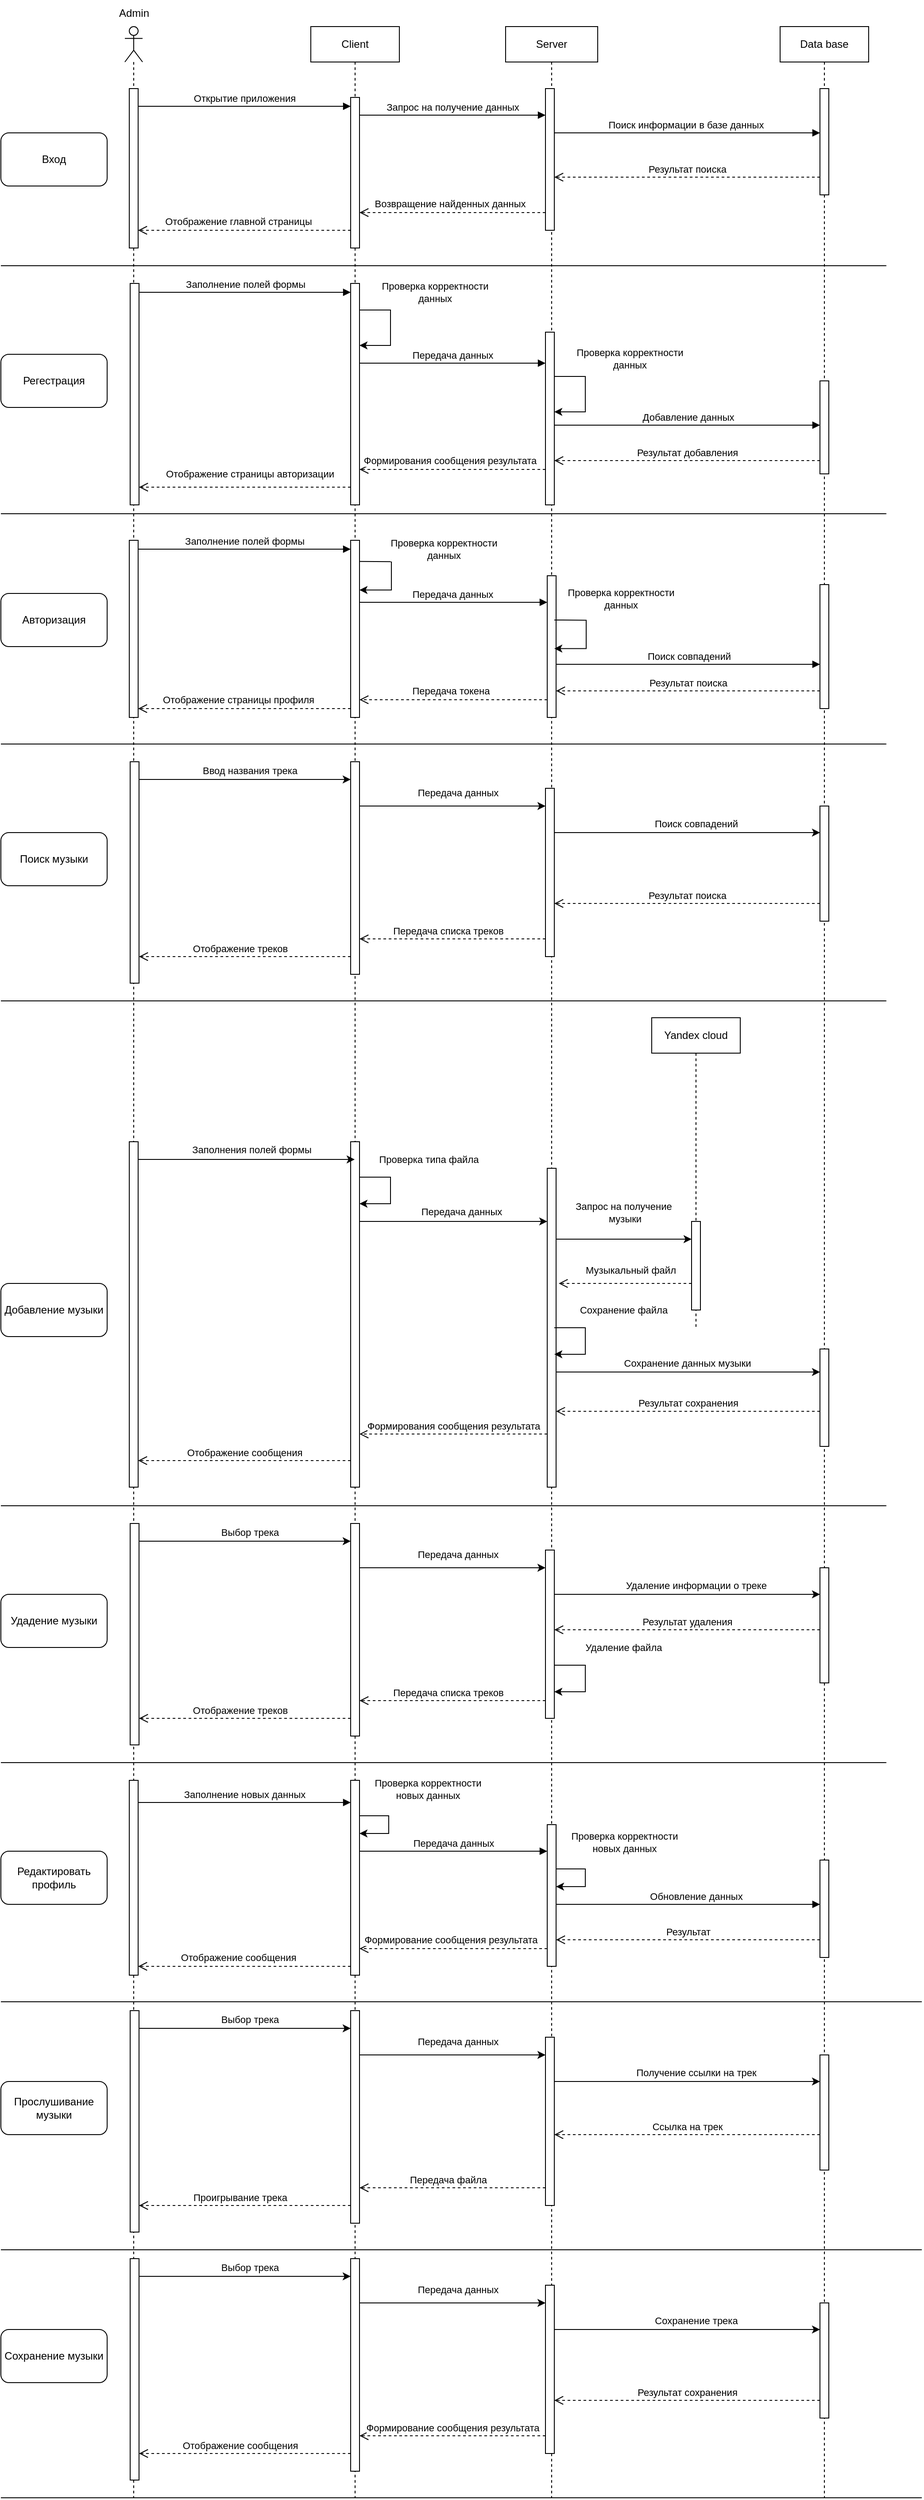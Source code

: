<mxfile version="20.8.16" type="device"><diagram name="Страница 1" id="5cgWI-AKjSR6WEVIEyTg"><mxGraphModel dx="1431" dy="548" grid="1" gridSize="10" guides="1" tooltips="1" connect="1" arrows="1" fold="1" page="1" pageScale="1" pageWidth="827" pageHeight="1169" math="0" shadow="0"><root><mxCell id="0"/><mxCell id="1" parent="0"/><mxCell id="LwIrjRCApL9v2w9D1j-i-1" value="" style="shape=umlLifeline;perimeter=lifelinePerimeter;whiteSpace=wrap;html=1;container=1;dropTarget=0;collapsible=0;recursiveResize=0;outlineConnect=0;portConstraint=eastwest;newEdgeStyle={&quot;edgeStyle&quot;:&quot;elbowEdgeStyle&quot;,&quot;elbow&quot;:&quot;vertical&quot;,&quot;curved&quot;:0,&quot;rounded&quot;:0};participant=umlActor;" parent="1" vertex="1"><mxGeometry x="100" y="50" width="20" height="2790" as="geometry"/></mxCell><mxCell id="LwIrjRCApL9v2w9D1j-i-22" value="" style="html=1;points=[];perimeter=orthogonalPerimeter;outlineConnect=0;targetShapes=umlLifeline;portConstraint=eastwest;newEdgeStyle={&quot;edgeStyle&quot;:&quot;elbowEdgeStyle&quot;,&quot;elbow&quot;:&quot;vertical&quot;,&quot;curved&quot;:0,&quot;rounded&quot;:0};" parent="LwIrjRCApL9v2w9D1j-i-1" vertex="1"><mxGeometry x="5" y="70" width="10" height="180" as="geometry"/></mxCell><mxCell id="LwIrjRCApL9v2w9D1j-i-48" value="" style="html=1;points=[];perimeter=orthogonalPerimeter;outlineConnect=0;targetShapes=umlLifeline;portConstraint=eastwest;newEdgeStyle={&quot;edgeStyle&quot;:&quot;elbowEdgeStyle&quot;,&quot;elbow&quot;:&quot;vertical&quot;,&quot;curved&quot;:0,&quot;rounded&quot;:0};" parent="LwIrjRCApL9v2w9D1j-i-1" vertex="1"><mxGeometry x="6" y="290" width="10" height="250" as="geometry"/></mxCell><mxCell id="LwIrjRCApL9v2w9D1j-i-81" value="" style="html=1;points=[];perimeter=orthogonalPerimeter;outlineConnect=0;targetShapes=umlLifeline;portConstraint=eastwest;newEdgeStyle={&quot;edgeStyle&quot;:&quot;elbowEdgeStyle&quot;,&quot;elbow&quot;:&quot;vertical&quot;,&quot;curved&quot;:0,&quot;rounded&quot;:0};" parent="LwIrjRCApL9v2w9D1j-i-1" vertex="1"><mxGeometry x="5" y="580" width="10" height="200" as="geometry"/></mxCell><mxCell id="LwIrjRCApL9v2w9D1j-i-102" value="" style="html=1;points=[];perimeter=orthogonalPerimeter;outlineConnect=0;targetShapes=umlLifeline;portConstraint=eastwest;newEdgeStyle={&quot;edgeStyle&quot;:&quot;elbowEdgeStyle&quot;,&quot;elbow&quot;:&quot;vertical&quot;,&quot;curved&quot;:0,&quot;rounded&quot;:0};" parent="LwIrjRCApL9v2w9D1j-i-1" vertex="1"><mxGeometry x="6" y="830" width="10" height="250" as="geometry"/></mxCell><mxCell id="LwIrjRCApL9v2w9D1j-i-127" value="" style="html=1;points=[];perimeter=orthogonalPerimeter;outlineConnect=0;targetShapes=umlLifeline;portConstraint=eastwest;newEdgeStyle={&quot;edgeStyle&quot;:&quot;elbowEdgeStyle&quot;,&quot;elbow&quot;:&quot;vertical&quot;,&quot;curved&quot;:0,&quot;rounded&quot;:0};" parent="LwIrjRCApL9v2w9D1j-i-1" vertex="1"><mxGeometry x="5" y="1259" width="10" height="390" as="geometry"/></mxCell><mxCell id="1o4HoQxD6UQ27O9ZSSSO-104" value="" style="html=1;points=[];perimeter=orthogonalPerimeter;outlineConnect=0;targetShapes=umlLifeline;portConstraint=eastwest;newEdgeStyle={&quot;edgeStyle&quot;:&quot;elbowEdgeStyle&quot;,&quot;elbow&quot;:&quot;vertical&quot;,&quot;curved&quot;:0,&quot;rounded&quot;:0};" parent="LwIrjRCApL9v2w9D1j-i-1" vertex="1"><mxGeometry x="5" y="1980" width="10" height="220" as="geometry"/></mxCell><mxCell id="LwIrjRCApL9v2w9D1j-i-4" value="Client" style="shape=umlLifeline;perimeter=lifelinePerimeter;whiteSpace=wrap;html=1;container=1;dropTarget=0;collapsible=0;recursiveResize=0;outlineConnect=0;portConstraint=eastwest;newEdgeStyle={&quot;edgeStyle&quot;:&quot;elbowEdgeStyle&quot;,&quot;elbow&quot;:&quot;vertical&quot;,&quot;curved&quot;:0,&quot;rounded&quot;:0};" parent="1" vertex="1"><mxGeometry x="310" y="50" width="100" height="2790" as="geometry"/></mxCell><mxCell id="LwIrjRCApL9v2w9D1j-i-23" value="" style="html=1;points=[];perimeter=orthogonalPerimeter;outlineConnect=0;targetShapes=umlLifeline;portConstraint=eastwest;newEdgeStyle={&quot;edgeStyle&quot;:&quot;elbowEdgeStyle&quot;,&quot;elbow&quot;:&quot;vertical&quot;,&quot;curved&quot;:0,&quot;rounded&quot;:0};" parent="LwIrjRCApL9v2w9D1j-i-4" vertex="1"><mxGeometry x="45" y="80" width="10" height="170" as="geometry"/></mxCell><mxCell id="LwIrjRCApL9v2w9D1j-i-49" value="" style="html=1;points=[];perimeter=orthogonalPerimeter;outlineConnect=0;targetShapes=umlLifeline;portConstraint=eastwest;newEdgeStyle={&quot;edgeStyle&quot;:&quot;elbowEdgeStyle&quot;,&quot;elbow&quot;:&quot;vertical&quot;,&quot;curved&quot;:0,&quot;rounded&quot;:0};" parent="LwIrjRCApL9v2w9D1j-i-4" vertex="1"><mxGeometry x="45" y="290" width="10" height="250" as="geometry"/></mxCell><mxCell id="LwIrjRCApL9v2w9D1j-i-82" value="" style="html=1;points=[];perimeter=orthogonalPerimeter;outlineConnect=0;targetShapes=umlLifeline;portConstraint=eastwest;newEdgeStyle={&quot;edgeStyle&quot;:&quot;elbowEdgeStyle&quot;,&quot;elbow&quot;:&quot;vertical&quot;,&quot;curved&quot;:0,&quot;rounded&quot;:0};" parent="LwIrjRCApL9v2w9D1j-i-4" vertex="1"><mxGeometry x="45" y="580" width="10" height="200" as="geometry"/></mxCell><mxCell id="LwIrjRCApL9v2w9D1j-i-103" value="" style="html=1;points=[];perimeter=orthogonalPerimeter;outlineConnect=0;targetShapes=umlLifeline;portConstraint=eastwest;newEdgeStyle={&quot;edgeStyle&quot;:&quot;elbowEdgeStyle&quot;,&quot;elbow&quot;:&quot;vertical&quot;,&quot;curved&quot;:0,&quot;rounded&quot;:0};" parent="LwIrjRCApL9v2w9D1j-i-4" vertex="1"><mxGeometry x="45" y="830" width="10" height="240" as="geometry"/></mxCell><mxCell id="LwIrjRCApL9v2w9D1j-i-128" value="" style="html=1;points=[];perimeter=orthogonalPerimeter;outlineConnect=0;targetShapes=umlLifeline;portConstraint=eastwest;newEdgeStyle={&quot;edgeStyle&quot;:&quot;elbowEdgeStyle&quot;,&quot;elbow&quot;:&quot;vertical&quot;,&quot;curved&quot;:0,&quot;rounded&quot;:0};" parent="LwIrjRCApL9v2w9D1j-i-4" vertex="1"><mxGeometry x="45" y="1259" width="10" height="390" as="geometry"/></mxCell><mxCell id="LwIrjRCApL9v2w9D1j-i-133" value="" style="endArrow=classic;html=1;rounded=0;" parent="LwIrjRCApL9v2w9D1j-i-4" edge="1"><mxGeometry width="50" height="50" relative="1" as="geometry"><mxPoint x="55" y="1299" as="sourcePoint"/><mxPoint x="55" y="1329" as="targetPoint"/><Array as="points"><mxPoint x="70" y="1299"/><mxPoint x="90" y="1299"/><mxPoint x="90" y="1329"/></Array></mxGeometry></mxCell><mxCell id="LwIrjRCApL9v2w9D1j-i-134" value="Проверка типа файла" style="edgeLabel;html=1;align=center;verticalAlign=middle;resizable=0;points=[];" parent="LwIrjRCApL9v2w9D1j-i-133" vertex="1" connectable="0"><mxGeometry x="0.383" y="-1" relative="1" as="geometry"><mxPoint x="47" y="-49" as="offset"/></mxGeometry></mxCell><mxCell id="1o4HoQxD6UQ27O9ZSSSO-116" value="" style="html=1;points=[];perimeter=orthogonalPerimeter;outlineConnect=0;targetShapes=umlLifeline;portConstraint=eastwest;newEdgeStyle={&quot;edgeStyle&quot;:&quot;elbowEdgeStyle&quot;,&quot;elbow&quot;:&quot;vertical&quot;,&quot;curved&quot;:0,&quot;rounded&quot;:0};" parent="LwIrjRCApL9v2w9D1j-i-4" vertex="1"><mxGeometry x="45" y="1980" width="10" height="220" as="geometry"/></mxCell><mxCell id="8n7rVCWaGa-zXfvb3QJq-6" value="" style="endArrow=classic;html=1;rounded=0;" parent="LwIrjRCApL9v2w9D1j-i-4" source="LwIrjRCApL9v2w9D1j-i-49" target="LwIrjRCApL9v2w9D1j-i-49" edge="1"><mxGeometry width="50" height="50" relative="1" as="geometry"><mxPoint x="50" y="380" as="sourcePoint"/><mxPoint x="100" y="330" as="targetPoint"/><Array as="points"><mxPoint x="70" y="320"/><mxPoint x="90" y="320"/><mxPoint x="90" y="360"/></Array></mxGeometry></mxCell><mxCell id="8n7rVCWaGa-zXfvb3QJq-7" value="Проверка корректности&lt;br style=&quot;border-color: var(--border-color);&quot;&gt;данных" style="edgeLabel;html=1;align=center;verticalAlign=middle;resizable=0;points=[];" parent="8n7rVCWaGa-zXfvb3QJq-6" vertex="1" connectable="0"><mxGeometry x="-0.528" y="1" relative="1" as="geometry"><mxPoint x="59" y="-19" as="offset"/></mxGeometry></mxCell><mxCell id="LwIrjRCApL9v2w9D1j-i-5" value="Server" style="shape=umlLifeline;perimeter=lifelinePerimeter;whiteSpace=wrap;html=1;container=1;dropTarget=0;collapsible=0;recursiveResize=0;outlineConnect=0;portConstraint=eastwest;newEdgeStyle={&quot;edgeStyle&quot;:&quot;elbowEdgeStyle&quot;,&quot;elbow&quot;:&quot;vertical&quot;,&quot;curved&quot;:0,&quot;rounded&quot;:0};" parent="1" vertex="1"><mxGeometry x="530" y="50" width="104" height="2790" as="geometry"/></mxCell><mxCell id="LwIrjRCApL9v2w9D1j-i-33" value="" style="html=1;points=[];perimeter=orthogonalPerimeter;outlineConnect=0;targetShapes=umlLifeline;portConstraint=eastwest;newEdgeStyle={&quot;edgeStyle&quot;:&quot;elbowEdgeStyle&quot;,&quot;elbow&quot;:&quot;vertical&quot;,&quot;curved&quot;:0,&quot;rounded&quot;:0};" parent="LwIrjRCApL9v2w9D1j-i-5" vertex="1"><mxGeometry x="45" y="70" width="10" height="160" as="geometry"/></mxCell><mxCell id="LwIrjRCApL9v2w9D1j-i-51" value="" style="html=1;points=[];perimeter=orthogonalPerimeter;outlineConnect=0;targetShapes=umlLifeline;portConstraint=eastwest;newEdgeStyle={&quot;edgeStyle&quot;:&quot;elbowEdgeStyle&quot;,&quot;elbow&quot;:&quot;vertical&quot;,&quot;curved&quot;:0,&quot;rounded&quot;:0};" parent="LwIrjRCApL9v2w9D1j-i-5" vertex="1"><mxGeometry x="45" y="345" width="10" height="195" as="geometry"/></mxCell><mxCell id="LwIrjRCApL9v2w9D1j-i-58" value="" style="endArrow=classic;html=1;rounded=0;" parent="LwIrjRCApL9v2w9D1j-i-5" source="LwIrjRCApL9v2w9D1j-i-51" edge="1"><mxGeometry width="50" height="50" relative="1" as="geometry"><mxPoint x="100" y="370" as="sourcePoint"/><mxPoint x="51.5" y="442.5" as="targetPoint"/></mxGeometry></mxCell><mxCell id="LwIrjRCApL9v2w9D1j-i-84" value="" style="html=1;points=[];perimeter=orthogonalPerimeter;outlineConnect=0;targetShapes=umlLifeline;portConstraint=eastwest;newEdgeStyle={&quot;edgeStyle&quot;:&quot;elbowEdgeStyle&quot;,&quot;elbow&quot;:&quot;vertical&quot;,&quot;curved&quot;:0,&quot;rounded&quot;:0};" parent="LwIrjRCApL9v2w9D1j-i-5" vertex="1"><mxGeometry x="47" y="620" width="10" height="160" as="geometry"/></mxCell><mxCell id="LwIrjRCApL9v2w9D1j-i-106" value="" style="html=1;points=[];perimeter=orthogonalPerimeter;outlineConnect=0;targetShapes=umlLifeline;portConstraint=eastwest;newEdgeStyle={&quot;edgeStyle&quot;:&quot;elbowEdgeStyle&quot;,&quot;elbow&quot;:&quot;vertical&quot;,&quot;curved&quot;:0,&quot;rounded&quot;:0};" parent="LwIrjRCApL9v2w9D1j-i-5" vertex="1"><mxGeometry x="45" y="860" width="10" height="190" as="geometry"/></mxCell><mxCell id="LwIrjRCApL9v2w9D1j-i-136" value="" style="html=1;points=[];perimeter=orthogonalPerimeter;outlineConnect=0;targetShapes=umlLifeline;portConstraint=eastwest;newEdgeStyle={&quot;edgeStyle&quot;:&quot;elbowEdgeStyle&quot;,&quot;elbow&quot;:&quot;vertical&quot;,&quot;curved&quot;:0,&quot;rounded&quot;:0};" parent="LwIrjRCApL9v2w9D1j-i-5" vertex="1"><mxGeometry x="47" y="1289" width="10" height="360" as="geometry"/></mxCell><mxCell id="1o4HoQxD6UQ27O9ZSSSO-117" value="" style="html=1;points=[];perimeter=orthogonalPerimeter;outlineConnect=0;targetShapes=umlLifeline;portConstraint=eastwest;newEdgeStyle={&quot;edgeStyle&quot;:&quot;elbowEdgeStyle&quot;,&quot;elbow&quot;:&quot;vertical&quot;,&quot;curved&quot;:0,&quot;rounded&quot;:0};" parent="LwIrjRCApL9v2w9D1j-i-5" vertex="1"><mxGeometry x="47" y="2030" width="10" height="160" as="geometry"/></mxCell><mxCell id="1o4HoQxD6UQ27O9ZSSSO-114" value="" style="endArrow=classic;html=1;rounded=0;" parent="LwIrjRCApL9v2w9D1j-i-5" edge="1"><mxGeometry width="50" height="50" relative="1" as="geometry"><mxPoint x="-165" y="2020" as="sourcePoint"/><mxPoint x="-165" y="2040" as="targetPoint"/><Array as="points"><mxPoint x="-132" y="2020"/><mxPoint x="-132" y="2030"/><mxPoint x="-132" y="2040"/></Array></mxGeometry></mxCell><mxCell id="1o4HoQxD6UQ27O9ZSSSO-115" value="Проверка корректности &lt;br&gt;новых данных" style="edgeLabel;html=1;align=center;verticalAlign=middle;resizable=0;points=[];" parent="1o4HoQxD6UQ27O9ZSSSO-114" connectable="0" vertex="1"><mxGeometry x="0.383" y="-1" relative="1" as="geometry"><mxPoint x="50" y="-49" as="offset"/></mxGeometry></mxCell><mxCell id="LwIrjRCApL9v2w9D1j-i-6" value="Admin" style="text;html=1;align=center;verticalAlign=middle;resizable=0;points=[];autosize=1;strokeColor=none;fillColor=none;" parent="1" vertex="1"><mxGeometry x="80" y="20" width="60" height="30" as="geometry"/></mxCell><mxCell id="LwIrjRCApL9v2w9D1j-i-9" value="&lt;span style=&quot;font-weight: normal;&quot;&gt;Data base&lt;/span&gt;" style="shape=umlLifeline;perimeter=lifelinePerimeter;whiteSpace=wrap;html=1;container=1;dropTarget=0;collapsible=0;recursiveResize=0;outlineConnect=0;portConstraint=eastwest;newEdgeStyle={&quot;edgeStyle&quot;:&quot;elbowEdgeStyle&quot;,&quot;elbow&quot;:&quot;vertical&quot;,&quot;curved&quot;:0,&quot;rounded&quot;:0};fontStyle=1" parent="1" vertex="1"><mxGeometry x="840" y="50" width="100" height="2790" as="geometry"/></mxCell><mxCell id="LwIrjRCApL9v2w9D1j-i-27" value="" style="html=1;points=[];perimeter=orthogonalPerimeter;outlineConnect=0;targetShapes=umlLifeline;portConstraint=eastwest;newEdgeStyle={&quot;edgeStyle&quot;:&quot;elbowEdgeStyle&quot;,&quot;elbow&quot;:&quot;vertical&quot;,&quot;curved&quot;:0,&quot;rounded&quot;:0};" parent="LwIrjRCApL9v2w9D1j-i-9" vertex="1"><mxGeometry x="45" y="70" width="10" height="120" as="geometry"/></mxCell><mxCell id="LwIrjRCApL9v2w9D1j-i-54" value="" style="html=1;points=[];perimeter=orthogonalPerimeter;outlineConnect=0;targetShapes=umlLifeline;portConstraint=eastwest;newEdgeStyle={&quot;edgeStyle&quot;:&quot;elbowEdgeStyle&quot;,&quot;elbow&quot;:&quot;vertical&quot;,&quot;curved&quot;:0,&quot;rounded&quot;:0};" parent="LwIrjRCApL9v2w9D1j-i-9" vertex="1"><mxGeometry x="45" y="400" width="10" height="105" as="geometry"/></mxCell><mxCell id="LwIrjRCApL9v2w9D1j-i-90" value="" style="html=1;points=[];perimeter=orthogonalPerimeter;outlineConnect=0;targetShapes=umlLifeline;portConstraint=eastwest;newEdgeStyle={&quot;edgeStyle&quot;:&quot;elbowEdgeStyle&quot;,&quot;elbow&quot;:&quot;vertical&quot;,&quot;curved&quot;:0,&quot;rounded&quot;:0};" parent="LwIrjRCApL9v2w9D1j-i-9" vertex="1"><mxGeometry x="45" y="630" width="10" height="140" as="geometry"/></mxCell><mxCell id="LwIrjRCApL9v2w9D1j-i-113" value="" style="html=1;points=[];perimeter=orthogonalPerimeter;outlineConnect=0;targetShapes=umlLifeline;portConstraint=eastwest;newEdgeStyle={&quot;edgeStyle&quot;:&quot;elbowEdgeStyle&quot;,&quot;elbow&quot;:&quot;vertical&quot;,&quot;curved&quot;:0,&quot;rounded&quot;:0};" parent="LwIrjRCApL9v2w9D1j-i-9" vertex="1"><mxGeometry x="45" y="880" width="10" height="130" as="geometry"/></mxCell><mxCell id="LwIrjRCApL9v2w9D1j-i-138" value="" style="html=1;points=[];perimeter=orthogonalPerimeter;outlineConnect=0;targetShapes=umlLifeline;portConstraint=eastwest;newEdgeStyle={&quot;edgeStyle&quot;:&quot;elbowEdgeStyle&quot;,&quot;elbow&quot;:&quot;vertical&quot;,&quot;curved&quot;:0,&quot;rounded&quot;:0};" parent="LwIrjRCApL9v2w9D1j-i-9" vertex="1"><mxGeometry x="45" y="1493" width="10" height="110" as="geometry"/></mxCell><mxCell id="1o4HoQxD6UQ27O9ZSSSO-118" value="" style="html=1;points=[];perimeter=orthogonalPerimeter;outlineConnect=0;targetShapes=umlLifeline;portConstraint=eastwest;newEdgeStyle={&quot;edgeStyle&quot;:&quot;elbowEdgeStyle&quot;,&quot;elbow&quot;:&quot;vertical&quot;,&quot;curved&quot;:0,&quot;rounded&quot;:0};" parent="LwIrjRCApL9v2w9D1j-i-9" vertex="1"><mxGeometry x="45" y="2070" width="10" height="110" as="geometry"/></mxCell><mxCell id="LwIrjRCApL9v2w9D1j-i-14" value="Регестрация" style="rounded=1;whiteSpace=wrap;html=1;" parent="1" vertex="1"><mxGeometry x="-40" y="420" width="120" height="60" as="geometry"/></mxCell><mxCell id="LwIrjRCApL9v2w9D1j-i-24" value="Открытие приложения" style="html=1;verticalAlign=bottom;startArrow=none;endArrow=block;startSize=8;edgeStyle=elbowEdgeStyle;elbow=vertical;curved=0;rounded=0;startFill=0;" parent="1" source="LwIrjRCApL9v2w9D1j-i-22" target="LwIrjRCApL9v2w9D1j-i-23" edge="1"><mxGeometry relative="1" as="geometry"><mxPoint x="295" y="120" as="sourcePoint"/><Array as="points"><mxPoint x="250" y="140"/></Array></mxGeometry></mxCell><mxCell id="LwIrjRCApL9v2w9D1j-i-34" value="Запрос на получение данных" style="html=1;verticalAlign=bottom;endArrow=block;edgeStyle=elbowEdgeStyle;elbow=vertical;curved=0;rounded=0;" parent="1" source="LwIrjRCApL9v2w9D1j-i-23" target="LwIrjRCApL9v2w9D1j-i-33" edge="1"><mxGeometry relative="1" as="geometry"><mxPoint x="475" y="120" as="sourcePoint"/><Array as="points"><mxPoint x="490" y="150"/><mxPoint x="450" y="140"/></Array></mxGeometry></mxCell><mxCell id="LwIrjRCApL9v2w9D1j-i-28" value="Поиск информации в базе данных&amp;nbsp;" style="html=1;verticalAlign=bottom;endArrow=block;edgeStyle=elbowEdgeStyle;elbow=vertical;curved=0;rounded=0;targetPerimeterSpacing=0;endSize=6;sourcePerimeterSpacing=0;startSize=6;strokeWidth=1;shadow=0;" parent="1" source="LwIrjRCApL9v2w9D1j-i-33" target="LwIrjRCApL9v2w9D1j-i-27" edge="1"><mxGeometry relative="1" as="geometry"><mxPoint x="610" y="150" as="sourcePoint"/><Array as="points"><mxPoint x="670" y="170"/><mxPoint x="688" y="150"/></Array></mxGeometry></mxCell><mxCell id="LwIrjRCApL9v2w9D1j-i-29" value="Результат поиска" style="html=1;verticalAlign=bottom;endArrow=open;dashed=1;endSize=8;edgeStyle=elbowEdgeStyle;elbow=vertical;curved=0;rounded=0;" parent="1" source="LwIrjRCApL9v2w9D1j-i-27" target="LwIrjRCApL9v2w9D1j-i-33" edge="1"><mxGeometry relative="1" as="geometry"><mxPoint x="580" y="180" as="targetPoint"/><Array as="points"><mxPoint x="720" y="220"/><mxPoint x="660" y="200"/><mxPoint x="690" y="180"/></Array></mxGeometry></mxCell><mxCell id="LwIrjRCApL9v2w9D1j-i-35" value="" style="html=1;verticalAlign=bottom;endArrow=open;dashed=1;endSize=8;edgeStyle=elbowEdgeStyle;elbow=vertical;curved=0;rounded=0;" parent="1" source="LwIrjRCApL9v2w9D1j-i-33" target="LwIrjRCApL9v2w9D1j-i-23" edge="1"><mxGeometry relative="1" as="geometry"><mxPoint x="495" y="195" as="targetPoint"/><Array as="points"><mxPoint x="460" y="260"/><mxPoint x="480" y="210"/></Array></mxGeometry></mxCell><mxCell id="LwIrjRCApL9v2w9D1j-i-41" value="Возвращение найденных данных" style="edgeLabel;html=1;align=center;verticalAlign=middle;resizable=0;points=[];" parent="LwIrjRCApL9v2w9D1j-i-35" vertex="1" connectable="0"><mxGeometry x="0.265" y="4" relative="1" as="geometry"><mxPoint x="25" y="-14" as="offset"/></mxGeometry></mxCell><mxCell id="LwIrjRCApL9v2w9D1j-i-50" value="Заполнение полей формы" style="html=1;verticalAlign=bottom;startArrow=none;endArrow=block;startSize=8;edgeStyle=elbowEdgeStyle;elbow=vertical;curved=0;rounded=0;startFill=0;" parent="1" source="LwIrjRCApL9v2w9D1j-i-48" target="LwIrjRCApL9v2w9D1j-i-49" edge="1"><mxGeometry relative="1" as="geometry"><mxPoint x="295" y="395" as="sourcePoint"/><Array as="points"><mxPoint x="260" y="350"/></Array></mxGeometry></mxCell><mxCell id="LwIrjRCApL9v2w9D1j-i-52" value="Передача данных" style="html=1;verticalAlign=bottom;endArrow=block;edgeStyle=elbowEdgeStyle;elbow=vertical;curved=0;rounded=0;" parent="1" source="LwIrjRCApL9v2w9D1j-i-49" target="LwIrjRCApL9v2w9D1j-i-51" edge="1"><mxGeometry relative="1" as="geometry"><mxPoint x="495" y="395" as="sourcePoint"/><mxPoint x="540" y="420" as="targetPoint"/><Array as="points"><mxPoint x="450" y="430"/><mxPoint x="520" y="440"/><mxPoint x="490" y="420"/></Array><mxPoint as="offset"/></mxGeometry></mxCell><mxCell id="LwIrjRCApL9v2w9D1j-i-55" value="Добавление данных" style="html=1;verticalAlign=bottom;endArrow=block;edgeStyle=elbowEdgeStyle;elbow=vertical;curved=0;rounded=0;startArrow=none;startFill=0;" parent="1" source="LwIrjRCApL9v2w9D1j-i-51" target="LwIrjRCApL9v2w9D1j-i-54" edge="1"><mxGeometry x="0.003" relative="1" as="geometry"><mxPoint x="580" y="490" as="sourcePoint"/><Array as="points"><mxPoint x="620" y="500"/><mxPoint x="660" y="480"/><mxPoint x="700" y="470"/></Array><mxPoint as="offset"/></mxGeometry></mxCell><mxCell id="LwIrjRCApL9v2w9D1j-i-56" value="Результат добавления" style="html=1;verticalAlign=bottom;endArrow=open;dashed=1;endSize=8;edgeStyle=elbowEdgeStyle;elbow=vertical;curved=0;rounded=0;" parent="1" source="LwIrjRCApL9v2w9D1j-i-54" target="LwIrjRCApL9v2w9D1j-i-51" edge="1"><mxGeometry relative="1" as="geometry"><mxPoint x="630" y="560" as="targetPoint"/><Array as="points"><mxPoint x="660" y="540"/><mxPoint x="740" y="530"/></Array></mxGeometry></mxCell><mxCell id="LwIrjRCApL9v2w9D1j-i-61" value="Вход" style="rounded=1;whiteSpace=wrap;html=1;" parent="1" vertex="1"><mxGeometry x="-40" y="170" width="120" height="60" as="geometry"/></mxCell><mxCell id="LwIrjRCApL9v2w9D1j-i-62" value="" style="endArrow=none;html=1;rounded=0;" parent="1" edge="1"><mxGeometry width="50" height="50" relative="1" as="geometry"><mxPoint x="-40" y="320" as="sourcePoint"/><mxPoint x="960" y="320" as="targetPoint"/></mxGeometry></mxCell><mxCell id="LwIrjRCApL9v2w9D1j-i-63" value="" style="endArrow=none;html=1;rounded=0;" parent="1" edge="1"><mxGeometry width="50" height="50" relative="1" as="geometry"><mxPoint x="-40" y="600" as="sourcePoint"/><mxPoint x="960" y="600" as="targetPoint"/></mxGeometry></mxCell><mxCell id="LwIrjRCApL9v2w9D1j-i-64" value="Авторизация" style="rounded=1;whiteSpace=wrap;html=1;" parent="1" vertex="1"><mxGeometry x="-40" y="690" width="120" height="60" as="geometry"/></mxCell><mxCell id="LwIrjRCApL9v2w9D1j-i-77" value="" style="html=1;verticalAlign=bottom;endArrow=open;dashed=1;endSize=8;edgeStyle=elbowEdgeStyle;elbow=vertical;curved=0;rounded=0;" parent="1" source="LwIrjRCApL9v2w9D1j-i-51" target="LwIrjRCApL9v2w9D1j-i-49" edge="1"><mxGeometry relative="1" as="geometry"><mxPoint x="370" y="530" as="targetPoint"/><mxPoint x="560" y="530" as="sourcePoint"/><Array as="points"><mxPoint x="500" y="550"/><mxPoint x="480" y="560"/><mxPoint x="405" y="530"/><mxPoint x="450" y="510"/><mxPoint x="470" y="460"/></Array></mxGeometry></mxCell><mxCell id="LwIrjRCApL9v2w9D1j-i-78" value="Формирования сообщения результата" style="edgeLabel;html=1;align=center;verticalAlign=middle;resizable=0;points=[];" parent="LwIrjRCApL9v2w9D1j-i-77" vertex="1" connectable="0"><mxGeometry x="0.265" y="4" relative="1" as="geometry"><mxPoint x="25" y="-14" as="offset"/></mxGeometry></mxCell><mxCell id="LwIrjRCApL9v2w9D1j-i-86" value="Заполнение полей формы" style="html=1;verticalAlign=bottom;startArrow=none;endArrow=block;startSize=8;edgeStyle=elbowEdgeStyle;elbow=vertical;curved=0;rounded=0;startFill=0;" parent="1" source="LwIrjRCApL9v2w9D1j-i-81" target="LwIrjRCApL9v2w9D1j-i-82" edge="1"><mxGeometry relative="1" as="geometry"><mxPoint x="150" y="640" as="sourcePoint"/><mxPoint x="360" y="640" as="targetPoint"/><Array as="points"><mxPoint x="265" y="640"/></Array></mxGeometry></mxCell><mxCell id="LwIrjRCApL9v2w9D1j-i-87" value="Передача данных" style="html=1;verticalAlign=bottom;endArrow=block;edgeStyle=elbowEdgeStyle;elbow=vertical;curved=0;rounded=0;" parent="1" source="LwIrjRCApL9v2w9D1j-i-82" target="LwIrjRCApL9v2w9D1j-i-84" edge="1"><mxGeometry x="-0.009" relative="1" as="geometry"><mxPoint x="375" y="660" as="sourcePoint"/><mxPoint x="560" y="670" as="targetPoint"/><Array as="points"><mxPoint x="530" y="700"/><mxPoint x="500" y="710"/><mxPoint x="520" y="720"/><mxPoint x="490" y="720"/><mxPoint x="520" y="650"/><mxPoint x="500" y="660"/></Array><mxPoint as="offset"/></mxGeometry></mxCell><mxCell id="LwIrjRCApL9v2w9D1j-i-91" value="Поиск совпадений" style="html=1;verticalAlign=bottom;endArrow=block;edgeStyle=elbowEdgeStyle;elbow=vertical;curved=0;rounded=0;startArrow=none;startFill=0;" parent="1" source="LwIrjRCApL9v2w9D1j-i-84" target="LwIrjRCApL9v2w9D1j-i-90" edge="1"><mxGeometry x="0.003" relative="1" as="geometry"><mxPoint x="580" y="730" as="sourcePoint"/><mxPoint x="777" y="730" as="targetPoint"/><Array as="points"><mxPoint x="790" y="770"/><mxPoint x="640" y="760"/><mxPoint x="705" y="730"/></Array><mxPoint as="offset"/></mxGeometry></mxCell><mxCell id="LwIrjRCApL9v2w9D1j-i-92" value="Результат поиска" style="html=1;verticalAlign=bottom;endArrow=open;dashed=1;endSize=8;edgeStyle=elbowEdgeStyle;elbow=vertical;curved=0;rounded=0;" parent="1" source="LwIrjRCApL9v2w9D1j-i-90" target="LwIrjRCApL9v2w9D1j-i-84" edge="1"><mxGeometry relative="1" as="geometry"><mxPoint x="570" y="780" as="targetPoint"/><mxPoint x="780" y="770" as="sourcePoint"/><Array as="points"><mxPoint x="790" y="800"/><mxPoint x="810" y="790"/><mxPoint x="700" y="780"/><mxPoint x="720" y="770"/><mxPoint x="720" y="760"/></Array></mxGeometry></mxCell><mxCell id="LwIrjRCApL9v2w9D1j-i-93" value="" style="html=1;verticalAlign=bottom;endArrow=open;dashed=1;endSize=8;edgeStyle=elbowEdgeStyle;elbow=vertical;curved=0;rounded=0;" parent="1" source="LwIrjRCApL9v2w9D1j-i-84" target="LwIrjRCApL9v2w9D1j-i-82" edge="1"><mxGeometry relative="1" as="geometry"><mxPoint x="360" y="780" as="targetPoint"/><mxPoint x="560" y="780" as="sourcePoint"/><Array as="points"><mxPoint x="460" y="810"/><mxPoint x="475" y="800"/><mxPoint x="400" y="750"/><mxPoint x="445" y="730"/><mxPoint x="465" y="680"/></Array></mxGeometry></mxCell><mxCell id="LwIrjRCApL9v2w9D1j-i-94" value="Передача токена" style="edgeLabel;html=1;align=center;verticalAlign=middle;resizable=0;points=[];" parent="LwIrjRCApL9v2w9D1j-i-93" vertex="1" connectable="0"><mxGeometry x="0.265" y="4" relative="1" as="geometry"><mxPoint x="25" y="-14" as="offset"/></mxGeometry></mxCell><mxCell id="LwIrjRCApL9v2w9D1j-i-95" value="" style="endArrow=none;html=1;rounded=0;" parent="1" edge="1"><mxGeometry width="50" height="50" relative="1" as="geometry"><mxPoint x="-40" y="860" as="sourcePoint"/><mxPoint x="960" y="860" as="targetPoint"/></mxGeometry></mxCell><mxCell id="LwIrjRCApL9v2w9D1j-i-96" value="Поиск музыки" style="rounded=1;whiteSpace=wrap;html=1;" parent="1" vertex="1"><mxGeometry x="-40" y="960" width="120" height="60" as="geometry"/></mxCell><mxCell id="LwIrjRCApL9v2w9D1j-i-98" value="Добавление музыки" style="rounded=1;whiteSpace=wrap;html=1;" parent="1" vertex="1"><mxGeometry x="-40" y="1469" width="120" height="60" as="geometry"/></mxCell><mxCell id="LwIrjRCApL9v2w9D1j-i-104" style="edgeStyle=elbowEdgeStyle;rounded=0;orthogonalLoop=1;jettySize=auto;html=1;elbow=vertical;curved=0;" parent="1" source="LwIrjRCApL9v2w9D1j-i-102" target="LwIrjRCApL9v2w9D1j-i-103" edge="1"><mxGeometry relative="1" as="geometry"><Array as="points"><mxPoint x="251" y="900"/></Array></mxGeometry></mxCell><mxCell id="LwIrjRCApL9v2w9D1j-i-105" value="Ввод названия трека" style="edgeLabel;html=1;align=center;verticalAlign=middle;resizable=0;points=[];" parent="LwIrjRCApL9v2w9D1j-i-104" vertex="1" connectable="0"><mxGeometry x="0.342" relative="1" as="geometry"><mxPoint x="-36" y="-10" as="offset"/></mxGeometry></mxCell><mxCell id="LwIrjRCApL9v2w9D1j-i-107" style="edgeStyle=elbowEdgeStyle;rounded=0;orthogonalLoop=1;jettySize=auto;html=1;elbow=vertical;curved=0;" parent="1" source="LwIrjRCApL9v2w9D1j-i-103" target="LwIrjRCApL9v2w9D1j-i-106" edge="1"><mxGeometry relative="1" as="geometry"><Array as="points"><mxPoint x="470" y="930"/><mxPoint x="490" y="910"/><mxPoint x="465" y="910"/></Array></mxGeometry></mxCell><mxCell id="LwIrjRCApL9v2w9D1j-i-108" value="Передача данных" style="edgeLabel;html=1;align=center;verticalAlign=middle;resizable=0;points=[];" parent="LwIrjRCApL9v2w9D1j-i-107" vertex="1" connectable="0"><mxGeometry x="0.231" y="2" relative="1" as="geometry"><mxPoint x="-19" y="-13" as="offset"/></mxGeometry></mxCell><mxCell id="LwIrjRCApL9v2w9D1j-i-116" value="Передача&amp;nbsp;списка треков" style="html=1;verticalAlign=bottom;endArrow=open;dashed=1;endSize=8;edgeStyle=elbowEdgeStyle;elbow=vertical;curved=0;rounded=0;" parent="1" source="LwIrjRCApL9v2w9D1j-i-106" target="LwIrjRCApL9v2w9D1j-i-103" edge="1"><mxGeometry x="0.05" relative="1" as="geometry"><mxPoint x="370" y="990" as="targetPoint"/><mxPoint x="510" y="980" as="sourcePoint"/><Array as="points"><mxPoint x="510" y="1080"/><mxPoint x="530" y="1090"/><mxPoint x="510" y="1070"/><mxPoint x="480" y="980"/><mxPoint x="550" y="1000"/></Array><mxPoint as="offset"/></mxGeometry></mxCell><mxCell id="LwIrjRCApL9v2w9D1j-i-117" value="" style="html=1;verticalAlign=bottom;endArrow=open;dashed=1;endSize=8;edgeStyle=elbowEdgeStyle;elbow=vertical;curved=0;rounded=0;" parent="1" source="LwIrjRCApL9v2w9D1j-i-23" target="LwIrjRCApL9v2w9D1j-i-22" edge="1"><mxGeometry relative="1" as="geometry"><mxPoint x="130" y="270" as="targetPoint"/><mxPoint x="330" y="270" as="sourcePoint"/><Array as="points"><mxPoint x="260" y="280"/><mxPoint x="225" y="270"/><mxPoint x="245" y="220"/></Array></mxGeometry></mxCell><mxCell id="LwIrjRCApL9v2w9D1j-i-118" value="Отображение главной страницы" style="edgeLabel;html=1;align=center;verticalAlign=middle;resizable=0;points=[];" parent="LwIrjRCApL9v2w9D1j-i-117" vertex="1" connectable="0"><mxGeometry x="0.265" y="4" relative="1" as="geometry"><mxPoint x="25" y="-14" as="offset"/></mxGeometry></mxCell><mxCell id="LwIrjRCApL9v2w9D1j-i-119" value="" style="html=1;verticalAlign=bottom;endArrow=open;dashed=1;endSize=8;edgeStyle=elbowEdgeStyle;elbow=vertical;curved=0;rounded=0;" parent="1" source="LwIrjRCApL9v2w9D1j-i-49" target="LwIrjRCApL9v2w9D1j-i-48" edge="1"><mxGeometry relative="1" as="geometry"><mxPoint x="140" y="580" as="targetPoint"/><mxPoint x="350" y="580" as="sourcePoint"/><Array as="points"><mxPoint x="250" y="570"/><mxPoint x="240" y="530"/></Array></mxGeometry></mxCell><mxCell id="LwIrjRCApL9v2w9D1j-i-120" value="Отображение страницы авторизации" style="edgeLabel;html=1;align=center;verticalAlign=middle;resizable=0;points=[];" parent="LwIrjRCApL9v2w9D1j-i-119" vertex="1" connectable="0"><mxGeometry x="0.265" y="4" relative="1" as="geometry"><mxPoint x="37" y="-19" as="offset"/></mxGeometry></mxCell><mxCell id="LwIrjRCApL9v2w9D1j-i-121" value="" style="html=1;verticalAlign=bottom;endArrow=open;dashed=1;endSize=8;edgeStyle=elbowEdgeStyle;elbow=vertical;curved=0;rounded=0;" parent="1" source="LwIrjRCApL9v2w9D1j-i-82" target="LwIrjRCApL9v2w9D1j-i-81" edge="1"><mxGeometry relative="1" as="geometry"><mxPoint x="145" y="790" as="targetPoint"/><mxPoint x="355" y="790" as="sourcePoint"/><Array as="points"><mxPoint x="200" y="820"/><mxPoint x="220" y="810"/><mxPoint x="240" y="740"/></Array></mxGeometry></mxCell><mxCell id="LwIrjRCApL9v2w9D1j-i-122" value="Отображение страницы профиля" style="edgeLabel;html=1;align=center;verticalAlign=middle;resizable=0;points=[];" parent="LwIrjRCApL9v2w9D1j-i-121" vertex="1" connectable="0"><mxGeometry x="0.265" y="4" relative="1" as="geometry"><mxPoint x="25" y="-14" as="offset"/></mxGeometry></mxCell><mxCell id="LwIrjRCApL9v2w9D1j-i-125" value="Отображение треков" style="html=1;verticalAlign=bottom;endArrow=open;dashed=1;endSize=8;edgeStyle=elbowEdgeStyle;elbow=vertical;curved=0;rounded=0;" parent="1" source="LwIrjRCApL9v2w9D1j-i-103" target="LwIrjRCApL9v2w9D1j-i-102" edge="1"><mxGeometry x="0.05" relative="1" as="geometry"><mxPoint x="150" y="1110" as="targetPoint"/><mxPoint x="350" y="1110" as="sourcePoint"/><Array as="points"><mxPoint x="310" y="1100"/><mxPoint x="265" y="1020"/><mxPoint x="335" y="1040"/></Array><mxPoint as="offset"/></mxGeometry></mxCell><mxCell id="LwIrjRCApL9v2w9D1j-i-126" value="" style="endArrow=none;html=1;rounded=0;" parent="1" edge="1"><mxGeometry width="50" height="50" relative="1" as="geometry"><mxPoint x="-40" y="1150" as="sourcePoint"/><mxPoint x="960" y="1150" as="targetPoint"/></mxGeometry></mxCell><mxCell id="LwIrjRCApL9v2w9D1j-i-129" style="edgeStyle=elbowEdgeStyle;rounded=0;orthogonalLoop=1;jettySize=auto;html=1;elbow=vertical;curved=0;" parent="1" source="LwIrjRCApL9v2w9D1j-i-127" edge="1"><mxGeometry relative="1" as="geometry"><Array as="points"><mxPoint x="270" y="1329"/><mxPoint x="230" y="1339"/><mxPoint x="250" y="1389"/></Array><mxPoint x="359.5" y="1329" as="targetPoint"/></mxGeometry></mxCell><mxCell id="LwIrjRCApL9v2w9D1j-i-130" value="Заполнения полей формы" style="edgeLabel;html=1;align=center;verticalAlign=middle;resizable=0;points=[];" parent="LwIrjRCApL9v2w9D1j-i-129" vertex="1" connectable="0"><mxGeometry x="0.376" y="-2" relative="1" as="geometry"><mxPoint x="-40" y="-13" as="offset"/></mxGeometry></mxCell><mxCell id="LwIrjRCApL9v2w9D1j-i-135" style="edgeStyle=elbowEdgeStyle;rounded=0;orthogonalLoop=1;jettySize=auto;html=1;elbow=vertical;curved=0;" parent="1" source="LwIrjRCApL9v2w9D1j-i-128" target="LwIrjRCApL9v2w9D1j-i-136" edge="1"><mxGeometry relative="1" as="geometry"><mxPoint x="490" y="1329" as="targetPoint"/><Array as="points"><mxPoint x="460" y="1399"/><mxPoint x="490" y="1409"/><mxPoint x="500" y="1499"/><mxPoint x="540" y="1579"/></Array></mxGeometry></mxCell><mxCell id="LwIrjRCApL9v2w9D1j-i-137" value="Передача данных" style="edgeLabel;html=1;align=center;verticalAlign=middle;resizable=0;points=[];" parent="LwIrjRCApL9v2w9D1j-i-135" vertex="1" connectable="0"><mxGeometry x="0.418" y="-1" relative="1" as="geometry"><mxPoint x="-36" y="-12" as="offset"/></mxGeometry></mxCell><mxCell id="LwIrjRCApL9v2w9D1j-i-146" value="Формирования сообщения результата" style="html=1;verticalAlign=bottom;endArrow=open;dashed=1;endSize=8;edgeStyle=elbowEdgeStyle;elbow=vertical;curved=0;rounded=0;" parent="1" source="LwIrjRCApL9v2w9D1j-i-136" target="LwIrjRCApL9v2w9D1j-i-128" edge="1"><mxGeometry relative="1" as="geometry"><mxPoint x="360" y="1479" as="targetPoint"/><mxPoint x="557" y="1479" as="sourcePoint"/><Array as="points"><mxPoint x="520" y="1639"/><mxPoint x="490" y="1589"/><mxPoint x="440" y="1569"/><mxPoint x="510" y="1539"/><mxPoint x="480" y="1579"/><mxPoint x="481.5" y="1570"/><mxPoint x="461.5" y="1390"/></Array></mxGeometry></mxCell><mxCell id="LwIrjRCApL9v2w9D1j-i-147" value="Отображение сообщения" style="html=1;verticalAlign=bottom;endArrow=open;dashed=1;endSize=8;edgeStyle=elbowEdgeStyle;elbow=vertical;curved=0;rounded=0;" parent="1" source="LwIrjRCApL9v2w9D1j-i-128" target="LwIrjRCApL9v2w9D1j-i-127" edge="1"><mxGeometry relative="1" as="geometry"><mxPoint x="150" y="1479" as="targetPoint"/><mxPoint x="347" y="1479" as="sourcePoint"/><Array as="points"><mxPoint x="310" y="1669"/><mxPoint x="240" y="1629"/><mxPoint x="280" y="1659"/><mxPoint x="271.5" y="1570"/><mxPoint x="251.5" y="1390"/></Array></mxGeometry></mxCell><mxCell id="1o4HoQxD6UQ27O9ZSSSO-1" value="" style="endArrow=none;html=1;rounded=0;" parent="1" edge="1"><mxGeometry width="50" height="50" relative="1" as="geometry"><mxPoint x="-40" y="1720" as="sourcePoint"/><mxPoint x="960" y="1720" as="targetPoint"/></mxGeometry></mxCell><mxCell id="1o4HoQxD6UQ27O9ZSSSO-33" value="Редактировать профиль" style="rounded=1;whiteSpace=wrap;html=1;" parent="1" vertex="1"><mxGeometry x="-40" y="2110" width="120" height="60" as="geometry"/></mxCell><mxCell id="1o4HoQxD6UQ27O9ZSSSO-90" value="" style="endArrow=none;html=1;rounded=0;" parent="1" edge="1"><mxGeometry width="50" height="50" relative="1" as="geometry"><mxPoint x="-40" y="2010" as="sourcePoint"/><mxPoint x="960" y="2010" as="targetPoint"/></mxGeometry></mxCell><mxCell id="1o4HoQxD6UQ27O9ZSSSO-106" value="Заполнение новых данных" style="html=1;verticalAlign=bottom;startArrow=none;endArrow=block;startSize=8;edgeStyle=elbowEdgeStyle;elbow=vertical;curved=0;rounded=0;startFill=0;" parent="1" source="1o4HoQxD6UQ27O9ZSSSO-104" target="1o4HoQxD6UQ27O9ZSSSO-116" edge="1"><mxGeometry relative="1" as="geometry"><mxPoint x="340" y="2040" as="sourcePoint"/><Array as="points"><mxPoint x="305" y="2055"/></Array><mxPoint x="400" y="2055" as="targetPoint"/></mxGeometry></mxCell><mxCell id="1o4HoQxD6UQ27O9ZSSSO-107" value="Передача данных" style="html=1;verticalAlign=bottom;endArrow=block;edgeStyle=elbowEdgeStyle;elbow=vertical;curved=0;rounded=0;" parent="1" source="1o4HoQxD6UQ27O9ZSSSO-116" target="1o4HoQxD6UQ27O9ZSSSO-117" edge="1"><mxGeometry relative="1" as="geometry"><mxPoint x="410" y="2065" as="sourcePoint"/><mxPoint x="610" y="2065" as="targetPoint"/><Array as="points"><mxPoint x="460" y="2110"/><mxPoint x="490" y="2120"/><mxPoint x="535" y="2065"/></Array></mxGeometry></mxCell><mxCell id="1o4HoQxD6UQ27O9ZSSSO-108" value="Обновление данных" style="html=1;verticalAlign=bottom;endArrow=block;edgeStyle=elbowEdgeStyle;elbow=vertical;curved=0;rounded=0;startArrow=none;startFill=0;" parent="1" source="1o4HoQxD6UQ27O9ZSSSO-117" target="1o4HoQxD6UQ27O9ZSSSO-118" edge="1"><mxGeometry x="0.056" relative="1" as="geometry"><mxPoint x="620" y="2135" as="sourcePoint"/><Array as="points"><mxPoint x="820" y="2170"/><mxPoint x="650" y="2145"/><mxPoint x="610" y="2160"/><mxPoint x="745" y="2135"/></Array><mxPoint x="817" y="2135" as="targetPoint"/><mxPoint as="offset"/></mxGeometry></mxCell><mxCell id="1o4HoQxD6UQ27O9ZSSSO-109" value="Результат" style="html=1;verticalAlign=bottom;endArrow=open;dashed=1;endSize=8;edgeStyle=elbowEdgeStyle;elbow=vertical;curved=0;rounded=0;" parent="1" source="1o4HoQxD6UQ27O9ZSSSO-118" target="1o4HoQxD6UQ27O9ZSSSO-117" edge="1"><mxGeometry relative="1" as="geometry"><mxPoint x="620" y="2175" as="targetPoint"/><Array as="points"><mxPoint x="640" y="2210"/><mxPoint x="610" y="2180"/><mxPoint x="670" y="2190"/><mxPoint x="785" y="2175"/></Array><mxPoint x="817" y="2175" as="sourcePoint"/></mxGeometry></mxCell><mxCell id="1o4HoQxD6UQ27O9ZSSSO-110" value="" style="html=1;verticalAlign=bottom;endArrow=open;dashed=1;endSize=8;edgeStyle=elbowEdgeStyle;elbow=vertical;curved=0;rounded=0;" parent="1" source="1o4HoQxD6UQ27O9ZSSSO-117" target="1o4HoQxD6UQ27O9ZSSSO-116" edge="1"><mxGeometry relative="1" as="geometry"><mxPoint x="410" y="2205" as="targetPoint"/><mxPoint x="610" y="2205" as="sourcePoint"/><Array as="points"><mxPoint x="500" y="2220"/><mxPoint x="525" y="2205"/><mxPoint x="450" y="2175"/><mxPoint x="495" y="2155"/><mxPoint x="515" y="2105"/></Array></mxGeometry></mxCell><mxCell id="1o4HoQxD6UQ27O9ZSSSO-111" value="Формирование сообщения результата" style="edgeLabel;html=1;align=center;verticalAlign=middle;resizable=0;points=[];" parent="1o4HoQxD6UQ27O9ZSSSO-110" connectable="0" vertex="1"><mxGeometry x="0.265" y="4" relative="1" as="geometry"><mxPoint x="25" y="-14" as="offset"/></mxGeometry></mxCell><mxCell id="1o4HoQxD6UQ27O9ZSSSO-112" value="" style="html=1;verticalAlign=bottom;endArrow=open;dashed=1;endSize=8;edgeStyle=elbowEdgeStyle;elbow=vertical;curved=0;rounded=0;" parent="1" source="1o4HoQxD6UQ27O9ZSSSO-116" target="1o4HoQxD6UQ27O9ZSSSO-104" edge="1"><mxGeometry relative="1" as="geometry"><mxPoint x="185" y="2225" as="targetPoint"/><mxPoint x="400" y="2225" as="sourcePoint"/><Array as="points"><mxPoint x="260" y="2240"/><mxPoint x="240" y="2220"/><mxPoint x="265" y="2225"/><mxPoint x="285" y="2175"/></Array></mxGeometry></mxCell><mxCell id="1o4HoQxD6UQ27O9ZSSSO-113" value="Отображение сообщения" style="edgeLabel;html=1;align=center;verticalAlign=middle;resizable=0;points=[];" parent="1o4HoQxD6UQ27O9ZSSSO-112" connectable="0" vertex="1"><mxGeometry x="0.265" y="4" relative="1" as="geometry"><mxPoint x="25" y="-14" as="offset"/></mxGeometry></mxCell><mxCell id="1o4HoQxD6UQ27O9ZSSSO-120" value="" style="endArrow=none;html=1;rounded=0;" parent="1" edge="1"><mxGeometry width="50" height="50" relative="1" as="geometry"><mxPoint x="-40" y="2280" as="sourcePoint"/><mxPoint x="1000" y="2280" as="targetPoint"/></mxGeometry></mxCell><mxCell id="8n7rVCWaGa-zXfvb3QJq-12" value="" style="endArrow=classic;html=1;rounded=0;exitX=0.54;exitY=0.236;exitDx=0;exitDy=0;exitPerimeter=0;" parent="1" edge="1"><mxGeometry width="50" height="50" relative="1" as="geometry"><mxPoint x="365" y="653.9" as="sourcePoint"/><mxPoint x="365" y="686.1" as="targetPoint"/><Array as="points"><mxPoint x="401" y="654.1"/><mxPoint x="401" y="686.1"/></Array></mxGeometry></mxCell><mxCell id="8n7rVCWaGa-zXfvb3QJq-13" value="Проверка корректности&lt;br style=&quot;border-color: var(--border-color);&quot;&gt;данных" style="edgeLabel;html=1;align=center;verticalAlign=middle;resizable=0;points=[];" parent="8n7rVCWaGa-zXfvb3QJq-12" vertex="1" connectable="0"><mxGeometry x="-0.538" y="1" relative="1" as="geometry"><mxPoint x="71" y="-13" as="offset"/></mxGeometry></mxCell><mxCell id="8n7rVCWaGa-zXfvb3QJq-15" value="Yandex cloud" style="shape=umlLifeline;perimeter=lifelinePerimeter;whiteSpace=wrap;html=1;container=1;collapsible=0;recursiveResize=0;outlineConnect=0;" parent="1" vertex="1"><mxGeometry x="695" y="1169" width="100" height="350" as="geometry"/></mxCell><mxCell id="8n7rVCWaGa-zXfvb3QJq-19" value="" style="html=1;points=[];perimeter=orthogonalPerimeter;" parent="8n7rVCWaGa-zXfvb3QJq-15" vertex="1"><mxGeometry x="45" y="230" width="10" height="100" as="geometry"/></mxCell><mxCell id="8n7rVCWaGa-zXfvb3QJq-16" style="edgeStyle=elbowEdgeStyle;rounded=0;orthogonalLoop=1;jettySize=auto;html=1;elbow=vertical;curved=0;" parent="1" source="LwIrjRCApL9v2w9D1j-i-136" edge="1"><mxGeometry relative="1" as="geometry"><mxPoint x="580" y="1419" as="sourcePoint"/><mxPoint x="740" y="1419" as="targetPoint"/><Array as="points"><mxPoint x="690" y="1419"/><mxPoint x="645" y="1419"/><mxPoint x="725" y="1429"/><mxPoint x="655" y="1449"/></Array></mxGeometry></mxCell><mxCell id="8n7rVCWaGa-zXfvb3QJq-17" value="Запрос на получение&lt;br&gt;&amp;nbsp;музыки" style="edgeLabel;html=1;align=center;verticalAlign=middle;resizable=0;points=[];" parent="8n7rVCWaGa-zXfvb3QJq-16" vertex="1" connectable="0"><mxGeometry x="0.558" y="3" relative="1" as="geometry"><mxPoint x="-43" y="-27" as="offset"/></mxGeometry></mxCell><mxCell id="8n7rVCWaGa-zXfvb3QJq-21" value="" style="html=1;verticalAlign=bottom;endArrow=open;dashed=1;endSize=8;rounded=0;" parent="1" edge="1"><mxGeometry x="-0.111" y="-10" relative="1" as="geometry"><mxPoint x="740" y="1469" as="sourcePoint"/><mxPoint x="590" y="1469" as="targetPoint"/><Array as="points"><mxPoint x="685" y="1469"/><mxPoint x="645" y="1469"/></Array><mxPoint as="offset"/></mxGeometry></mxCell><mxCell id="8n7rVCWaGa-zXfvb3QJq-23" value="Музыкальный файл" style="edgeLabel;html=1;align=center;verticalAlign=middle;resizable=0;points=[];" parent="8n7rVCWaGa-zXfvb3QJq-21" vertex="1" connectable="0"><mxGeometry x="0.239" relative="1" as="geometry"><mxPoint x="24" y="-15" as="offset"/></mxGeometry></mxCell><mxCell id="8n7rVCWaGa-zXfvb3QJq-24" style="edgeStyle=elbowEdgeStyle;rounded=0;orthogonalLoop=1;jettySize=auto;html=1;elbow=vertical;curved=0;" parent="1" source="LwIrjRCApL9v2w9D1j-i-106" target="LwIrjRCApL9v2w9D1j-i-113" edge="1"><mxGeometry relative="1" as="geometry"><Array as="points"><mxPoint x="760" y="960"/></Array></mxGeometry></mxCell><mxCell id="8n7rVCWaGa-zXfvb3QJq-27" value="Поиск совпадений" style="edgeLabel;html=1;align=center;verticalAlign=middle;resizable=0;points=[];" parent="8n7rVCWaGa-zXfvb3QJq-24" vertex="1" connectable="0"><mxGeometry x="-0.023" y="1" relative="1" as="geometry"><mxPoint x="13" y="-9" as="offset"/></mxGeometry></mxCell><mxCell id="8n7rVCWaGa-zXfvb3QJq-26" value="Результат поиска" style="html=1;verticalAlign=bottom;endArrow=open;dashed=1;endSize=8;edgeStyle=elbowEdgeStyle;elbow=vertical;curved=0;rounded=0;" parent="1" source="LwIrjRCApL9v2w9D1j-i-113" target="LwIrjRCApL9v2w9D1j-i-106" edge="1"><mxGeometry relative="1" as="geometry"><mxPoint x="570" y="1030" as="targetPoint"/><mxPoint x="880" y="1030" as="sourcePoint"/><Array as="points"><mxPoint x="750" y="1040"/><mxPoint x="695" y="1030"/><mxPoint x="715" y="1020"/><mxPoint x="715" y="1010"/></Array></mxGeometry></mxCell><mxCell id="8n7rVCWaGa-zXfvb3QJq-28" value="" style="endArrow=classic;html=1;rounded=0;" parent="1" edge="1"><mxGeometry width="50" height="50" relative="1" as="geometry"><mxPoint x="585" y="1519" as="sourcePoint"/><mxPoint x="585" y="1549" as="targetPoint"/><Array as="points"><mxPoint x="600" y="1519"/><mxPoint x="620" y="1519"/><mxPoint x="620" y="1549"/></Array></mxGeometry></mxCell><mxCell id="8n7rVCWaGa-zXfvb3QJq-29" value="Сохранение файла" style="edgeLabel;html=1;align=center;verticalAlign=middle;resizable=0;points=[];" parent="8n7rVCWaGa-zXfvb3QJq-28" vertex="1" connectable="0"><mxGeometry x="0.383" y="-1" relative="1" as="geometry"><mxPoint x="47" y="-49" as="offset"/></mxGeometry></mxCell><mxCell id="8n7rVCWaGa-zXfvb3QJq-30" style="edgeStyle=elbowEdgeStyle;rounded=0;orthogonalLoop=1;jettySize=auto;html=1;elbow=vertical;curved=0;" parent="1" source="LwIrjRCApL9v2w9D1j-i-136" target="LwIrjRCApL9v2w9D1j-i-138" edge="1"><mxGeometry relative="1" as="geometry"><Array as="points"><mxPoint x="770" y="1569"/></Array></mxGeometry></mxCell><mxCell id="8n7rVCWaGa-zXfvb3QJq-31" value="Сохранение данных музыки" style="edgeLabel;html=1;align=center;verticalAlign=middle;resizable=0;points=[];" parent="8n7rVCWaGa-zXfvb3QJq-30" vertex="1" connectable="0"><mxGeometry x="-0.094" y="-3" relative="1" as="geometry"><mxPoint x="13" y="-13" as="offset"/></mxGeometry></mxCell><mxCell id="8n7rVCWaGa-zXfvb3QJq-34" value="Результат сохранения" style="html=1;verticalAlign=bottom;endArrow=open;dashed=1;endSize=8;edgeStyle=elbowEdgeStyle;elbow=vertical;curved=0;rounded=0;" parent="1" source="LwIrjRCApL9v2w9D1j-i-138" target="LwIrjRCApL9v2w9D1j-i-136" edge="1"><mxGeometry relative="1" as="geometry"><mxPoint x="570" y="1613.41" as="targetPoint"/><mxPoint x="880" y="1613.41" as="sourcePoint"/><Array as="points"><mxPoint x="745" y="1613.41"/><mxPoint x="690" y="1603.41"/><mxPoint x="710" y="1593.41"/><mxPoint x="710" y="1583.41"/></Array></mxGeometry></mxCell><mxCell id="8WsODY4C7QJ_prVyYeQb-1" value="" style="endArrow=classic;html=1;rounded=0;" parent="1" edge="1"><mxGeometry width="50" height="50" relative="1" as="geometry"><mxPoint x="585" y="445" as="sourcePoint"/><mxPoint x="585" y="485" as="targetPoint"/><Array as="points"><mxPoint x="600" y="445"/><mxPoint x="620" y="445"/><mxPoint x="620" y="485"/></Array></mxGeometry></mxCell><mxCell id="8WsODY4C7QJ_prVyYeQb-2" value="Проверка корректности&lt;br style=&quot;border-color: var(--border-color);&quot;&gt;данных" style="edgeLabel;html=1;align=center;verticalAlign=middle;resizable=0;points=[];" parent="8WsODY4C7QJ_prVyYeQb-1" vertex="1" connectable="0"><mxGeometry x="-0.528" y="1" relative="1" as="geometry"><mxPoint x="59" y="-19" as="offset"/></mxGeometry></mxCell><mxCell id="8WsODY4C7QJ_prVyYeQb-3" value="" style="endArrow=classic;html=1;rounded=0;exitX=0.54;exitY=0.236;exitDx=0;exitDy=0;exitPerimeter=0;" parent="1" edge="1"><mxGeometry width="50" height="50" relative="1" as="geometry"><mxPoint x="585" y="720.0" as="sourcePoint"/><mxPoint x="585" y="752.2" as="targetPoint"/><Array as="points"><mxPoint x="621" y="720.2"/><mxPoint x="621" y="752.2"/></Array></mxGeometry></mxCell><mxCell id="8WsODY4C7QJ_prVyYeQb-4" value="Проверка корректности&lt;br style=&quot;border-color: var(--border-color);&quot;&gt;данных" style="edgeLabel;html=1;align=center;verticalAlign=middle;resizable=0;points=[];" parent="8WsODY4C7QJ_prVyYeQb-3" vertex="1" connectable="0"><mxGeometry x="-0.538" y="1" relative="1" as="geometry"><mxPoint x="51" y="-23" as="offset"/></mxGeometry></mxCell><mxCell id="8WsODY4C7QJ_prVyYeQb-7" value="" style="endArrow=classic;html=1;rounded=0;" parent="1" edge="1"><mxGeometry width="50" height="50" relative="1" as="geometry"><mxPoint x="587" y="2130" as="sourcePoint"/><mxPoint x="587" y="2150" as="targetPoint"/><Array as="points"><mxPoint x="620" y="2130"/><mxPoint x="620" y="2140"/><mxPoint x="620" y="2150"/></Array></mxGeometry></mxCell><mxCell id="8WsODY4C7QJ_prVyYeQb-8" value="Проверка корректности &lt;br&gt;новых данных" style="edgeLabel;html=1;align=center;verticalAlign=middle;resizable=0;points=[];" parent="8WsODY4C7QJ_prVyYeQb-7" connectable="0" vertex="1"><mxGeometry x="0.383" y="-1" relative="1" as="geometry"><mxPoint x="50" y="-49" as="offset"/></mxGeometry></mxCell><mxCell id="8WsODY4C7QJ_prVyYeQb-9" value="" style="html=1;points=[];perimeter=orthogonalPerimeter;outlineConnect=0;targetShapes=umlLifeline;portConstraint=eastwest;newEdgeStyle={&quot;edgeStyle&quot;:&quot;elbowEdgeStyle&quot;,&quot;elbow&quot;:&quot;vertical&quot;,&quot;curved&quot;:0,&quot;rounded&quot;:0};" parent="1" vertex="1"><mxGeometry x="106" y="1740" width="10" height="250" as="geometry"/></mxCell><mxCell id="8WsODY4C7QJ_prVyYeQb-10" value="" style="html=1;points=[];perimeter=orthogonalPerimeter;outlineConnect=0;targetShapes=umlLifeline;portConstraint=eastwest;newEdgeStyle={&quot;edgeStyle&quot;:&quot;elbowEdgeStyle&quot;,&quot;elbow&quot;:&quot;vertical&quot;,&quot;curved&quot;:0,&quot;rounded&quot;:0};" parent="1" vertex="1"><mxGeometry x="355" y="1740" width="10" height="240" as="geometry"/></mxCell><mxCell id="8WsODY4C7QJ_prVyYeQb-11" value="" style="html=1;points=[];perimeter=orthogonalPerimeter;outlineConnect=0;targetShapes=umlLifeline;portConstraint=eastwest;newEdgeStyle={&quot;edgeStyle&quot;:&quot;elbowEdgeStyle&quot;,&quot;elbow&quot;:&quot;vertical&quot;,&quot;curved&quot;:0,&quot;rounded&quot;:0};" parent="1" vertex="1"><mxGeometry x="575" y="1770" width="10" height="190" as="geometry"/></mxCell><mxCell id="8WsODY4C7QJ_prVyYeQb-12" value="" style="html=1;points=[];perimeter=orthogonalPerimeter;outlineConnect=0;targetShapes=umlLifeline;portConstraint=eastwest;newEdgeStyle={&quot;edgeStyle&quot;:&quot;elbowEdgeStyle&quot;,&quot;elbow&quot;:&quot;vertical&quot;,&quot;curved&quot;:0,&quot;rounded&quot;:0};" parent="1" vertex="1"><mxGeometry x="885" y="1790" width="10" height="130" as="geometry"/></mxCell><mxCell id="8WsODY4C7QJ_prVyYeQb-13" value="Удадение музыки" style="rounded=1;whiteSpace=wrap;html=1;" parent="1" vertex="1"><mxGeometry x="-40" y="1820" width="120" height="60" as="geometry"/></mxCell><mxCell id="8WsODY4C7QJ_prVyYeQb-14" style="edgeStyle=elbowEdgeStyle;rounded=0;orthogonalLoop=1;jettySize=auto;html=1;elbow=vertical;curved=0;" parent="1" source="8WsODY4C7QJ_prVyYeQb-9" target="8WsODY4C7QJ_prVyYeQb-10" edge="1"><mxGeometry relative="1" as="geometry"><Array as="points"><mxPoint x="251" y="1760"/></Array></mxGeometry></mxCell><mxCell id="8WsODY4C7QJ_prVyYeQb-15" value="Выбор трека" style="edgeLabel;html=1;align=center;verticalAlign=middle;resizable=0;points=[];" parent="8WsODY4C7QJ_prVyYeQb-14" vertex="1" connectable="0"><mxGeometry x="0.342" relative="1" as="geometry"><mxPoint x="-36" y="-10" as="offset"/></mxGeometry></mxCell><mxCell id="8WsODY4C7QJ_prVyYeQb-16" style="edgeStyle=elbowEdgeStyle;rounded=0;orthogonalLoop=1;jettySize=auto;html=1;elbow=vertical;curved=0;" parent="1" source="8WsODY4C7QJ_prVyYeQb-10" target="8WsODY4C7QJ_prVyYeQb-11" edge="1"><mxGeometry relative="1" as="geometry"><Array as="points"><mxPoint x="470" y="1790"/><mxPoint x="490" y="1770"/><mxPoint x="465" y="1770"/></Array></mxGeometry></mxCell><mxCell id="8WsODY4C7QJ_prVyYeQb-17" value="Передача данных" style="edgeLabel;html=1;align=center;verticalAlign=middle;resizable=0;points=[];" parent="8WsODY4C7QJ_prVyYeQb-16" vertex="1" connectable="0"><mxGeometry x="0.231" y="2" relative="1" as="geometry"><mxPoint x="-19" y="-13" as="offset"/></mxGeometry></mxCell><mxCell id="8WsODY4C7QJ_prVyYeQb-18" value="Передача&amp;nbsp;списка треков" style="html=1;verticalAlign=bottom;endArrow=open;dashed=1;endSize=8;edgeStyle=elbowEdgeStyle;elbow=vertical;curved=0;rounded=0;" parent="1" source="8WsODY4C7QJ_prVyYeQb-11" target="8WsODY4C7QJ_prVyYeQb-10" edge="1"><mxGeometry x="0.05" relative="1" as="geometry"><mxPoint x="370" y="1850" as="targetPoint"/><mxPoint x="510" y="1840" as="sourcePoint"/><Array as="points"><mxPoint x="510" y="1940"/><mxPoint x="530" y="1950"/><mxPoint x="510" y="1930"/><mxPoint x="480" y="1840"/><mxPoint x="550" y="1860"/></Array><mxPoint as="offset"/></mxGeometry></mxCell><mxCell id="8WsODY4C7QJ_prVyYeQb-19" value="Отображение треков" style="html=1;verticalAlign=bottom;endArrow=open;dashed=1;endSize=8;edgeStyle=elbowEdgeStyle;elbow=vertical;curved=0;rounded=0;" parent="1" source="8WsODY4C7QJ_prVyYeQb-10" target="8WsODY4C7QJ_prVyYeQb-9" edge="1"><mxGeometry x="0.05" relative="1" as="geometry"><mxPoint x="150" y="1970" as="targetPoint"/><mxPoint x="350" y="1970" as="sourcePoint"/><Array as="points"><mxPoint x="310" y="1960"/><mxPoint x="265" y="1880"/><mxPoint x="335" y="1900"/></Array><mxPoint as="offset"/></mxGeometry></mxCell><mxCell id="8WsODY4C7QJ_prVyYeQb-20" style="edgeStyle=elbowEdgeStyle;rounded=0;orthogonalLoop=1;jettySize=auto;html=1;elbow=vertical;curved=0;" parent="1" source="8WsODY4C7QJ_prVyYeQb-11" target="8WsODY4C7QJ_prVyYeQb-12" edge="1"><mxGeometry relative="1" as="geometry"><Array as="points"><mxPoint x="760" y="1820"/></Array></mxGeometry></mxCell><mxCell id="8WsODY4C7QJ_prVyYeQb-21" value="Удаление информации о треке" style="edgeLabel;html=1;align=center;verticalAlign=middle;resizable=0;points=[];" parent="8WsODY4C7QJ_prVyYeQb-20" vertex="1" connectable="0"><mxGeometry x="-0.023" y="1" relative="1" as="geometry"><mxPoint x="13" y="-9" as="offset"/></mxGeometry></mxCell><mxCell id="8WsODY4C7QJ_prVyYeQb-22" value="Результат удаления" style="html=1;verticalAlign=bottom;endArrow=open;dashed=1;endSize=8;edgeStyle=elbowEdgeStyle;elbow=vertical;curved=0;rounded=0;" parent="1" source="8WsODY4C7QJ_prVyYeQb-12" target="8WsODY4C7QJ_prVyYeQb-11" edge="1"><mxGeometry relative="1" as="geometry"><mxPoint x="570" y="1890" as="targetPoint"/><mxPoint x="880" y="1890" as="sourcePoint"/><Array as="points"><mxPoint x="770" y="1860"/><mxPoint x="750" y="1900"/><mxPoint x="695" y="1890"/><mxPoint x="715" y="1880"/><mxPoint x="715" y="1870"/></Array></mxGeometry></mxCell><mxCell id="8WsODY4C7QJ_prVyYeQb-23" value="" style="endArrow=classic;html=1;rounded=0;" parent="1" edge="1"><mxGeometry width="50" height="50" relative="1" as="geometry"><mxPoint x="585" y="1900" as="sourcePoint"/><mxPoint x="585" y="1930" as="targetPoint"/><Array as="points"><mxPoint x="600" y="1900"/><mxPoint x="620" y="1900"/><mxPoint x="620" y="1930"/></Array></mxGeometry></mxCell><mxCell id="8WsODY4C7QJ_prVyYeQb-24" value="Удаление файла" style="edgeLabel;html=1;align=center;verticalAlign=middle;resizable=0;points=[];" parent="8WsODY4C7QJ_prVyYeQb-23" vertex="1" connectable="0"><mxGeometry x="0.383" y="-1" relative="1" as="geometry"><mxPoint x="47" y="-49" as="offset"/></mxGeometry></mxCell><mxCell id="BpJSB4v761a0WtvEfGmD-1" value="" style="html=1;points=[];perimeter=orthogonalPerimeter;outlineConnect=0;targetShapes=umlLifeline;portConstraint=eastwest;newEdgeStyle={&quot;edgeStyle&quot;:&quot;elbowEdgeStyle&quot;,&quot;elbow&quot;:&quot;vertical&quot;,&quot;curved&quot;:0,&quot;rounded&quot;:0};" vertex="1" parent="1"><mxGeometry x="106" y="2290" width="10" height="250" as="geometry"/></mxCell><mxCell id="BpJSB4v761a0WtvEfGmD-2" value="" style="html=1;points=[];perimeter=orthogonalPerimeter;outlineConnect=0;targetShapes=umlLifeline;portConstraint=eastwest;newEdgeStyle={&quot;edgeStyle&quot;:&quot;elbowEdgeStyle&quot;,&quot;elbow&quot;:&quot;vertical&quot;,&quot;curved&quot;:0,&quot;rounded&quot;:0};" vertex="1" parent="1"><mxGeometry x="355" y="2290" width="10" height="240" as="geometry"/></mxCell><mxCell id="BpJSB4v761a0WtvEfGmD-3" value="" style="html=1;points=[];perimeter=orthogonalPerimeter;outlineConnect=0;targetShapes=umlLifeline;portConstraint=eastwest;newEdgeStyle={&quot;edgeStyle&quot;:&quot;elbowEdgeStyle&quot;,&quot;elbow&quot;:&quot;vertical&quot;,&quot;curved&quot;:0,&quot;rounded&quot;:0};" vertex="1" parent="1"><mxGeometry x="575" y="2320" width="10" height="190" as="geometry"/></mxCell><mxCell id="BpJSB4v761a0WtvEfGmD-4" value="" style="html=1;points=[];perimeter=orthogonalPerimeter;outlineConnect=0;targetShapes=umlLifeline;portConstraint=eastwest;newEdgeStyle={&quot;edgeStyle&quot;:&quot;elbowEdgeStyle&quot;,&quot;elbow&quot;:&quot;vertical&quot;,&quot;curved&quot;:0,&quot;rounded&quot;:0};" vertex="1" parent="1"><mxGeometry x="885" y="2340" width="10" height="130" as="geometry"/></mxCell><mxCell id="BpJSB4v761a0WtvEfGmD-5" value="Прослушивание музыки" style="rounded=1;whiteSpace=wrap;html=1;" vertex="1" parent="1"><mxGeometry x="-40" y="2370" width="120" height="60" as="geometry"/></mxCell><mxCell id="BpJSB4v761a0WtvEfGmD-6" style="edgeStyle=elbowEdgeStyle;rounded=0;orthogonalLoop=1;jettySize=auto;html=1;elbow=vertical;curved=0;" edge="1" parent="1" source="BpJSB4v761a0WtvEfGmD-1" target="BpJSB4v761a0WtvEfGmD-2"><mxGeometry relative="1" as="geometry"><Array as="points"><mxPoint x="251" y="2310"/></Array></mxGeometry></mxCell><mxCell id="BpJSB4v761a0WtvEfGmD-7" value="Выбор трека" style="edgeLabel;html=1;align=center;verticalAlign=middle;resizable=0;points=[];" vertex="1" connectable="0" parent="BpJSB4v761a0WtvEfGmD-6"><mxGeometry x="0.342" relative="1" as="geometry"><mxPoint x="-36" y="-10" as="offset"/></mxGeometry></mxCell><mxCell id="BpJSB4v761a0WtvEfGmD-8" style="edgeStyle=elbowEdgeStyle;rounded=0;orthogonalLoop=1;jettySize=auto;html=1;elbow=vertical;curved=0;" edge="1" parent="1" source="BpJSB4v761a0WtvEfGmD-2" target="BpJSB4v761a0WtvEfGmD-3"><mxGeometry relative="1" as="geometry"><Array as="points"><mxPoint x="470" y="2340"/><mxPoint x="490" y="2320"/><mxPoint x="465" y="2320"/></Array></mxGeometry></mxCell><mxCell id="BpJSB4v761a0WtvEfGmD-9" value="Передача данных" style="edgeLabel;html=1;align=center;verticalAlign=middle;resizable=0;points=[];" vertex="1" connectable="0" parent="BpJSB4v761a0WtvEfGmD-8"><mxGeometry x="0.231" y="2" relative="1" as="geometry"><mxPoint x="-19" y="-13" as="offset"/></mxGeometry></mxCell><mxCell id="BpJSB4v761a0WtvEfGmD-10" value="Передача файла" style="html=1;verticalAlign=bottom;endArrow=open;dashed=1;endSize=8;edgeStyle=elbowEdgeStyle;elbow=vertical;curved=0;rounded=0;" edge="1" parent="1" source="BpJSB4v761a0WtvEfGmD-3" target="BpJSB4v761a0WtvEfGmD-2"><mxGeometry x="0.05" relative="1" as="geometry"><mxPoint x="370" y="2400" as="targetPoint"/><mxPoint x="510" y="2390" as="sourcePoint"/><Array as="points"><mxPoint x="510" y="2490"/><mxPoint x="530" y="2500"/><mxPoint x="510" y="2480"/><mxPoint x="480" y="2390"/><mxPoint x="550" y="2410"/></Array><mxPoint as="offset"/></mxGeometry></mxCell><mxCell id="BpJSB4v761a0WtvEfGmD-11" value="Проигрывание трека" style="html=1;verticalAlign=bottom;endArrow=open;dashed=1;endSize=8;edgeStyle=elbowEdgeStyle;elbow=vertical;curved=0;rounded=0;" edge="1" parent="1" source="BpJSB4v761a0WtvEfGmD-2" target="BpJSB4v761a0WtvEfGmD-1"><mxGeometry x="0.05" relative="1" as="geometry"><mxPoint x="150" y="2520" as="targetPoint"/><mxPoint x="350" y="2520" as="sourcePoint"/><Array as="points"><mxPoint x="310" y="2510"/><mxPoint x="265" y="2430"/><mxPoint x="335" y="2450"/></Array><mxPoint as="offset"/></mxGeometry></mxCell><mxCell id="BpJSB4v761a0WtvEfGmD-12" style="edgeStyle=elbowEdgeStyle;rounded=0;orthogonalLoop=1;jettySize=auto;html=1;elbow=vertical;curved=0;" edge="1" parent="1" source="BpJSB4v761a0WtvEfGmD-3" target="BpJSB4v761a0WtvEfGmD-4"><mxGeometry relative="1" as="geometry"><Array as="points"><mxPoint x="760" y="2370"/></Array></mxGeometry></mxCell><mxCell id="BpJSB4v761a0WtvEfGmD-13" value="Получение&amp;nbsp;ссылки на трек" style="edgeLabel;html=1;align=center;verticalAlign=middle;resizable=0;points=[];" vertex="1" connectable="0" parent="BpJSB4v761a0WtvEfGmD-12"><mxGeometry x="-0.023" y="1" relative="1" as="geometry"><mxPoint x="13" y="-9" as="offset"/></mxGeometry></mxCell><mxCell id="BpJSB4v761a0WtvEfGmD-14" value="Ссылка на трек" style="html=1;verticalAlign=bottom;endArrow=open;dashed=1;endSize=8;edgeStyle=elbowEdgeStyle;elbow=vertical;curved=0;rounded=0;" edge="1" parent="1" source="BpJSB4v761a0WtvEfGmD-4" target="BpJSB4v761a0WtvEfGmD-3"><mxGeometry relative="1" as="geometry"><mxPoint x="570" y="2440" as="targetPoint"/><mxPoint x="880" y="2440" as="sourcePoint"/><Array as="points"><mxPoint x="660" y="2430"/><mxPoint x="770" y="2410"/><mxPoint x="750" y="2450"/><mxPoint x="695" y="2440"/><mxPoint x="715" y="2430"/><mxPoint x="715" y="2420"/></Array></mxGeometry></mxCell><mxCell id="BpJSB4v761a0WtvEfGmD-17" value="" style="endArrow=none;html=1;rounded=0;" edge="1" parent="1"><mxGeometry width="50" height="50" relative="1" as="geometry"><mxPoint x="-40" y="2560" as="sourcePoint"/><mxPoint x="1000" y="2560" as="targetPoint"/></mxGeometry></mxCell><mxCell id="BpJSB4v761a0WtvEfGmD-43" value="" style="html=1;points=[];perimeter=orthogonalPerimeter;outlineConnect=0;targetShapes=umlLifeline;portConstraint=eastwest;newEdgeStyle={&quot;edgeStyle&quot;:&quot;elbowEdgeStyle&quot;,&quot;elbow&quot;:&quot;vertical&quot;,&quot;curved&quot;:0,&quot;rounded&quot;:0};" vertex="1" parent="1"><mxGeometry x="106" y="2570" width="10" height="250" as="geometry"/></mxCell><mxCell id="BpJSB4v761a0WtvEfGmD-44" value="" style="html=1;points=[];perimeter=orthogonalPerimeter;outlineConnect=0;targetShapes=umlLifeline;portConstraint=eastwest;newEdgeStyle={&quot;edgeStyle&quot;:&quot;elbowEdgeStyle&quot;,&quot;elbow&quot;:&quot;vertical&quot;,&quot;curved&quot;:0,&quot;rounded&quot;:0};" vertex="1" parent="1"><mxGeometry x="355" y="2570" width="10" height="240" as="geometry"/></mxCell><mxCell id="BpJSB4v761a0WtvEfGmD-45" value="" style="html=1;points=[];perimeter=orthogonalPerimeter;outlineConnect=0;targetShapes=umlLifeline;portConstraint=eastwest;newEdgeStyle={&quot;edgeStyle&quot;:&quot;elbowEdgeStyle&quot;,&quot;elbow&quot;:&quot;vertical&quot;,&quot;curved&quot;:0,&quot;rounded&quot;:0};" vertex="1" parent="1"><mxGeometry x="575" y="2600" width="10" height="190" as="geometry"/></mxCell><mxCell id="BpJSB4v761a0WtvEfGmD-46" value="" style="html=1;points=[];perimeter=orthogonalPerimeter;outlineConnect=0;targetShapes=umlLifeline;portConstraint=eastwest;newEdgeStyle={&quot;edgeStyle&quot;:&quot;elbowEdgeStyle&quot;,&quot;elbow&quot;:&quot;vertical&quot;,&quot;curved&quot;:0,&quot;rounded&quot;:0};" vertex="1" parent="1"><mxGeometry x="885" y="2620" width="10" height="130" as="geometry"/></mxCell><mxCell id="BpJSB4v761a0WtvEfGmD-47" value="Сохранение музыки" style="rounded=1;whiteSpace=wrap;html=1;" vertex="1" parent="1"><mxGeometry x="-40" y="2650" width="120" height="60" as="geometry"/></mxCell><mxCell id="BpJSB4v761a0WtvEfGmD-48" style="edgeStyle=elbowEdgeStyle;rounded=0;orthogonalLoop=1;jettySize=auto;html=1;elbow=vertical;curved=0;" edge="1" parent="1" source="BpJSB4v761a0WtvEfGmD-43" target="BpJSB4v761a0WtvEfGmD-44"><mxGeometry relative="1" as="geometry"><Array as="points"><mxPoint x="251" y="2590"/></Array></mxGeometry></mxCell><mxCell id="BpJSB4v761a0WtvEfGmD-49" value="Выбор трека" style="edgeLabel;html=1;align=center;verticalAlign=middle;resizable=0;points=[];" vertex="1" connectable="0" parent="BpJSB4v761a0WtvEfGmD-48"><mxGeometry x="0.342" relative="1" as="geometry"><mxPoint x="-36" y="-10" as="offset"/></mxGeometry></mxCell><mxCell id="BpJSB4v761a0WtvEfGmD-50" style="edgeStyle=elbowEdgeStyle;rounded=0;orthogonalLoop=1;jettySize=auto;html=1;elbow=vertical;curved=0;" edge="1" parent="1" source="BpJSB4v761a0WtvEfGmD-44" target="BpJSB4v761a0WtvEfGmD-45"><mxGeometry relative="1" as="geometry"><Array as="points"><mxPoint x="470" y="2620"/><mxPoint x="490" y="2600"/><mxPoint x="465" y="2600"/></Array></mxGeometry></mxCell><mxCell id="BpJSB4v761a0WtvEfGmD-51" value="Передача данных" style="edgeLabel;html=1;align=center;verticalAlign=middle;resizable=0;points=[];" vertex="1" connectable="0" parent="BpJSB4v761a0WtvEfGmD-50"><mxGeometry x="0.231" y="2" relative="1" as="geometry"><mxPoint x="-19" y="-13" as="offset"/></mxGeometry></mxCell><mxCell id="BpJSB4v761a0WtvEfGmD-52" value="Формирование сообщения результата" style="html=1;verticalAlign=bottom;endArrow=open;dashed=1;endSize=8;edgeStyle=elbowEdgeStyle;elbow=vertical;curved=0;rounded=0;" edge="1" parent="1" source="BpJSB4v761a0WtvEfGmD-45" target="BpJSB4v761a0WtvEfGmD-44"><mxGeometry relative="1" as="geometry"><mxPoint x="370" y="2680" as="targetPoint"/><mxPoint x="510" y="2670" as="sourcePoint"/><Array as="points"><mxPoint x="510" y="2770"/><mxPoint x="530" y="2780"/><mxPoint x="510" y="2760"/><mxPoint x="480" y="2670"/><mxPoint x="550" y="2690"/></Array><mxPoint as="offset"/></mxGeometry></mxCell><mxCell id="BpJSB4v761a0WtvEfGmD-53" value="Отображение сообщения" style="html=1;verticalAlign=bottom;endArrow=open;dashed=1;endSize=8;edgeStyle=elbowEdgeStyle;elbow=vertical;curved=0;rounded=0;" edge="1" parent="1" source="BpJSB4v761a0WtvEfGmD-44" target="BpJSB4v761a0WtvEfGmD-43"><mxGeometry x="0.05" relative="1" as="geometry"><mxPoint x="150" y="2800" as="targetPoint"/><mxPoint x="350" y="2800" as="sourcePoint"/><Array as="points"><mxPoint x="310" y="2790"/><mxPoint x="265" y="2710"/><mxPoint x="335" y="2730"/></Array><mxPoint as="offset"/></mxGeometry></mxCell><mxCell id="BpJSB4v761a0WtvEfGmD-54" style="edgeStyle=elbowEdgeStyle;rounded=0;orthogonalLoop=1;jettySize=auto;html=1;elbow=vertical;curved=0;" edge="1" parent="1" source="BpJSB4v761a0WtvEfGmD-45" target="BpJSB4v761a0WtvEfGmD-46"><mxGeometry relative="1" as="geometry"><Array as="points"><mxPoint x="760" y="2650"/></Array></mxGeometry></mxCell><mxCell id="BpJSB4v761a0WtvEfGmD-55" value="Сохранение трека" style="edgeLabel;html=1;align=center;verticalAlign=middle;resizable=0;points=[];" vertex="1" connectable="0" parent="BpJSB4v761a0WtvEfGmD-54"><mxGeometry x="-0.023" y="1" relative="1" as="geometry"><mxPoint x="13" y="-9" as="offset"/></mxGeometry></mxCell><mxCell id="BpJSB4v761a0WtvEfGmD-56" value="Результат сохранения" style="html=1;verticalAlign=bottom;endArrow=open;dashed=1;endSize=8;edgeStyle=elbowEdgeStyle;elbow=vertical;curved=0;rounded=0;" edge="1" parent="1" source="BpJSB4v761a0WtvEfGmD-46" target="BpJSB4v761a0WtvEfGmD-45"><mxGeometry relative="1" as="geometry"><mxPoint x="570" y="2720" as="targetPoint"/><mxPoint x="880" y="2720" as="sourcePoint"/><Array as="points"><mxPoint x="760" y="2730"/><mxPoint x="660" y="2710"/><mxPoint x="770" y="2690"/><mxPoint x="750" y="2730"/><mxPoint x="695" y="2720"/><mxPoint x="715" y="2710"/><mxPoint x="715" y="2700"/></Array></mxGeometry></mxCell><mxCell id="BpJSB4v761a0WtvEfGmD-57" value="" style="endArrow=none;html=1;rounded=0;" edge="1" parent="1"><mxGeometry width="50" height="50" relative="1" as="geometry"><mxPoint x="-40" y="2840" as="sourcePoint"/><mxPoint x="1000" y="2840" as="targetPoint"/></mxGeometry></mxCell></root></mxGraphModel></diagram></mxfile>
